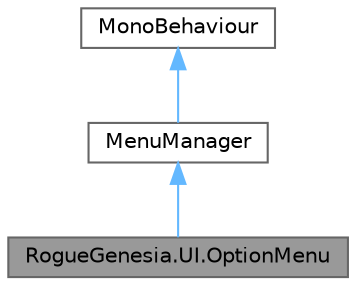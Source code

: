 digraph "RogueGenesia.UI.OptionMenu"
{
 // LATEX_PDF_SIZE
  bgcolor="transparent";
  edge [fontname=Helvetica,fontsize=10,labelfontname=Helvetica,labelfontsize=10];
  node [fontname=Helvetica,fontsize=10,shape=box,height=0.2,width=0.4];
  Node1 [label="RogueGenesia.UI.OptionMenu",height=0.2,width=0.4,color="gray40", fillcolor="grey60", style="filled", fontcolor="black",tooltip=" "];
  Node2 -> Node1 [dir="back",color="steelblue1",style="solid"];
  Node2 [label="MenuManager",height=0.2,width=0.4,color="gray40", fillcolor="white", style="filled",URL="$class_rogue_genesia_1_1_u_i_1_1_menu_manager.html",tooltip=" "];
  Node3 -> Node2 [dir="back",color="steelblue1",style="solid"];
  Node3 [label="MonoBehaviour",height=0.2,width=0.4,color="gray40", fillcolor="white", style="filled",tooltip=" "];
}
